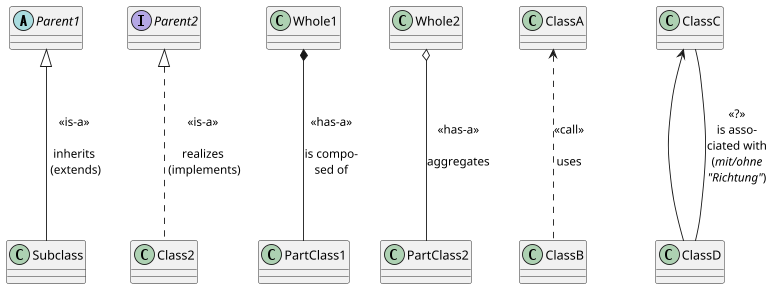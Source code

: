@startuml
'!pragma layout smetana
'https://plantuml.com/class-diagram

scale 0.9

abstract class Parent1
Parent1 <|--- Subclass    : <<is-a>>\n\ninherits\n (extends)

interface Parent2
Parent2 <|... Class2      : <<is-a>>\n\nrealizes\n (implements)

Whole1  *---  PartClass1  : <<has-a>>\n\nis compo-\nsed of

Whole2  o---  PartClass2  : <<has-a>>\n\naggregates

ClassA  <...  ClassB      : <<call>>\n\nuses

ClassC  <---  ClassD      : "     "
ClassC  ---  ClassD       : <<?>>\nis asso-\nciated with\n(//mit/ohne//\n//"Richtung"//)

@enduml